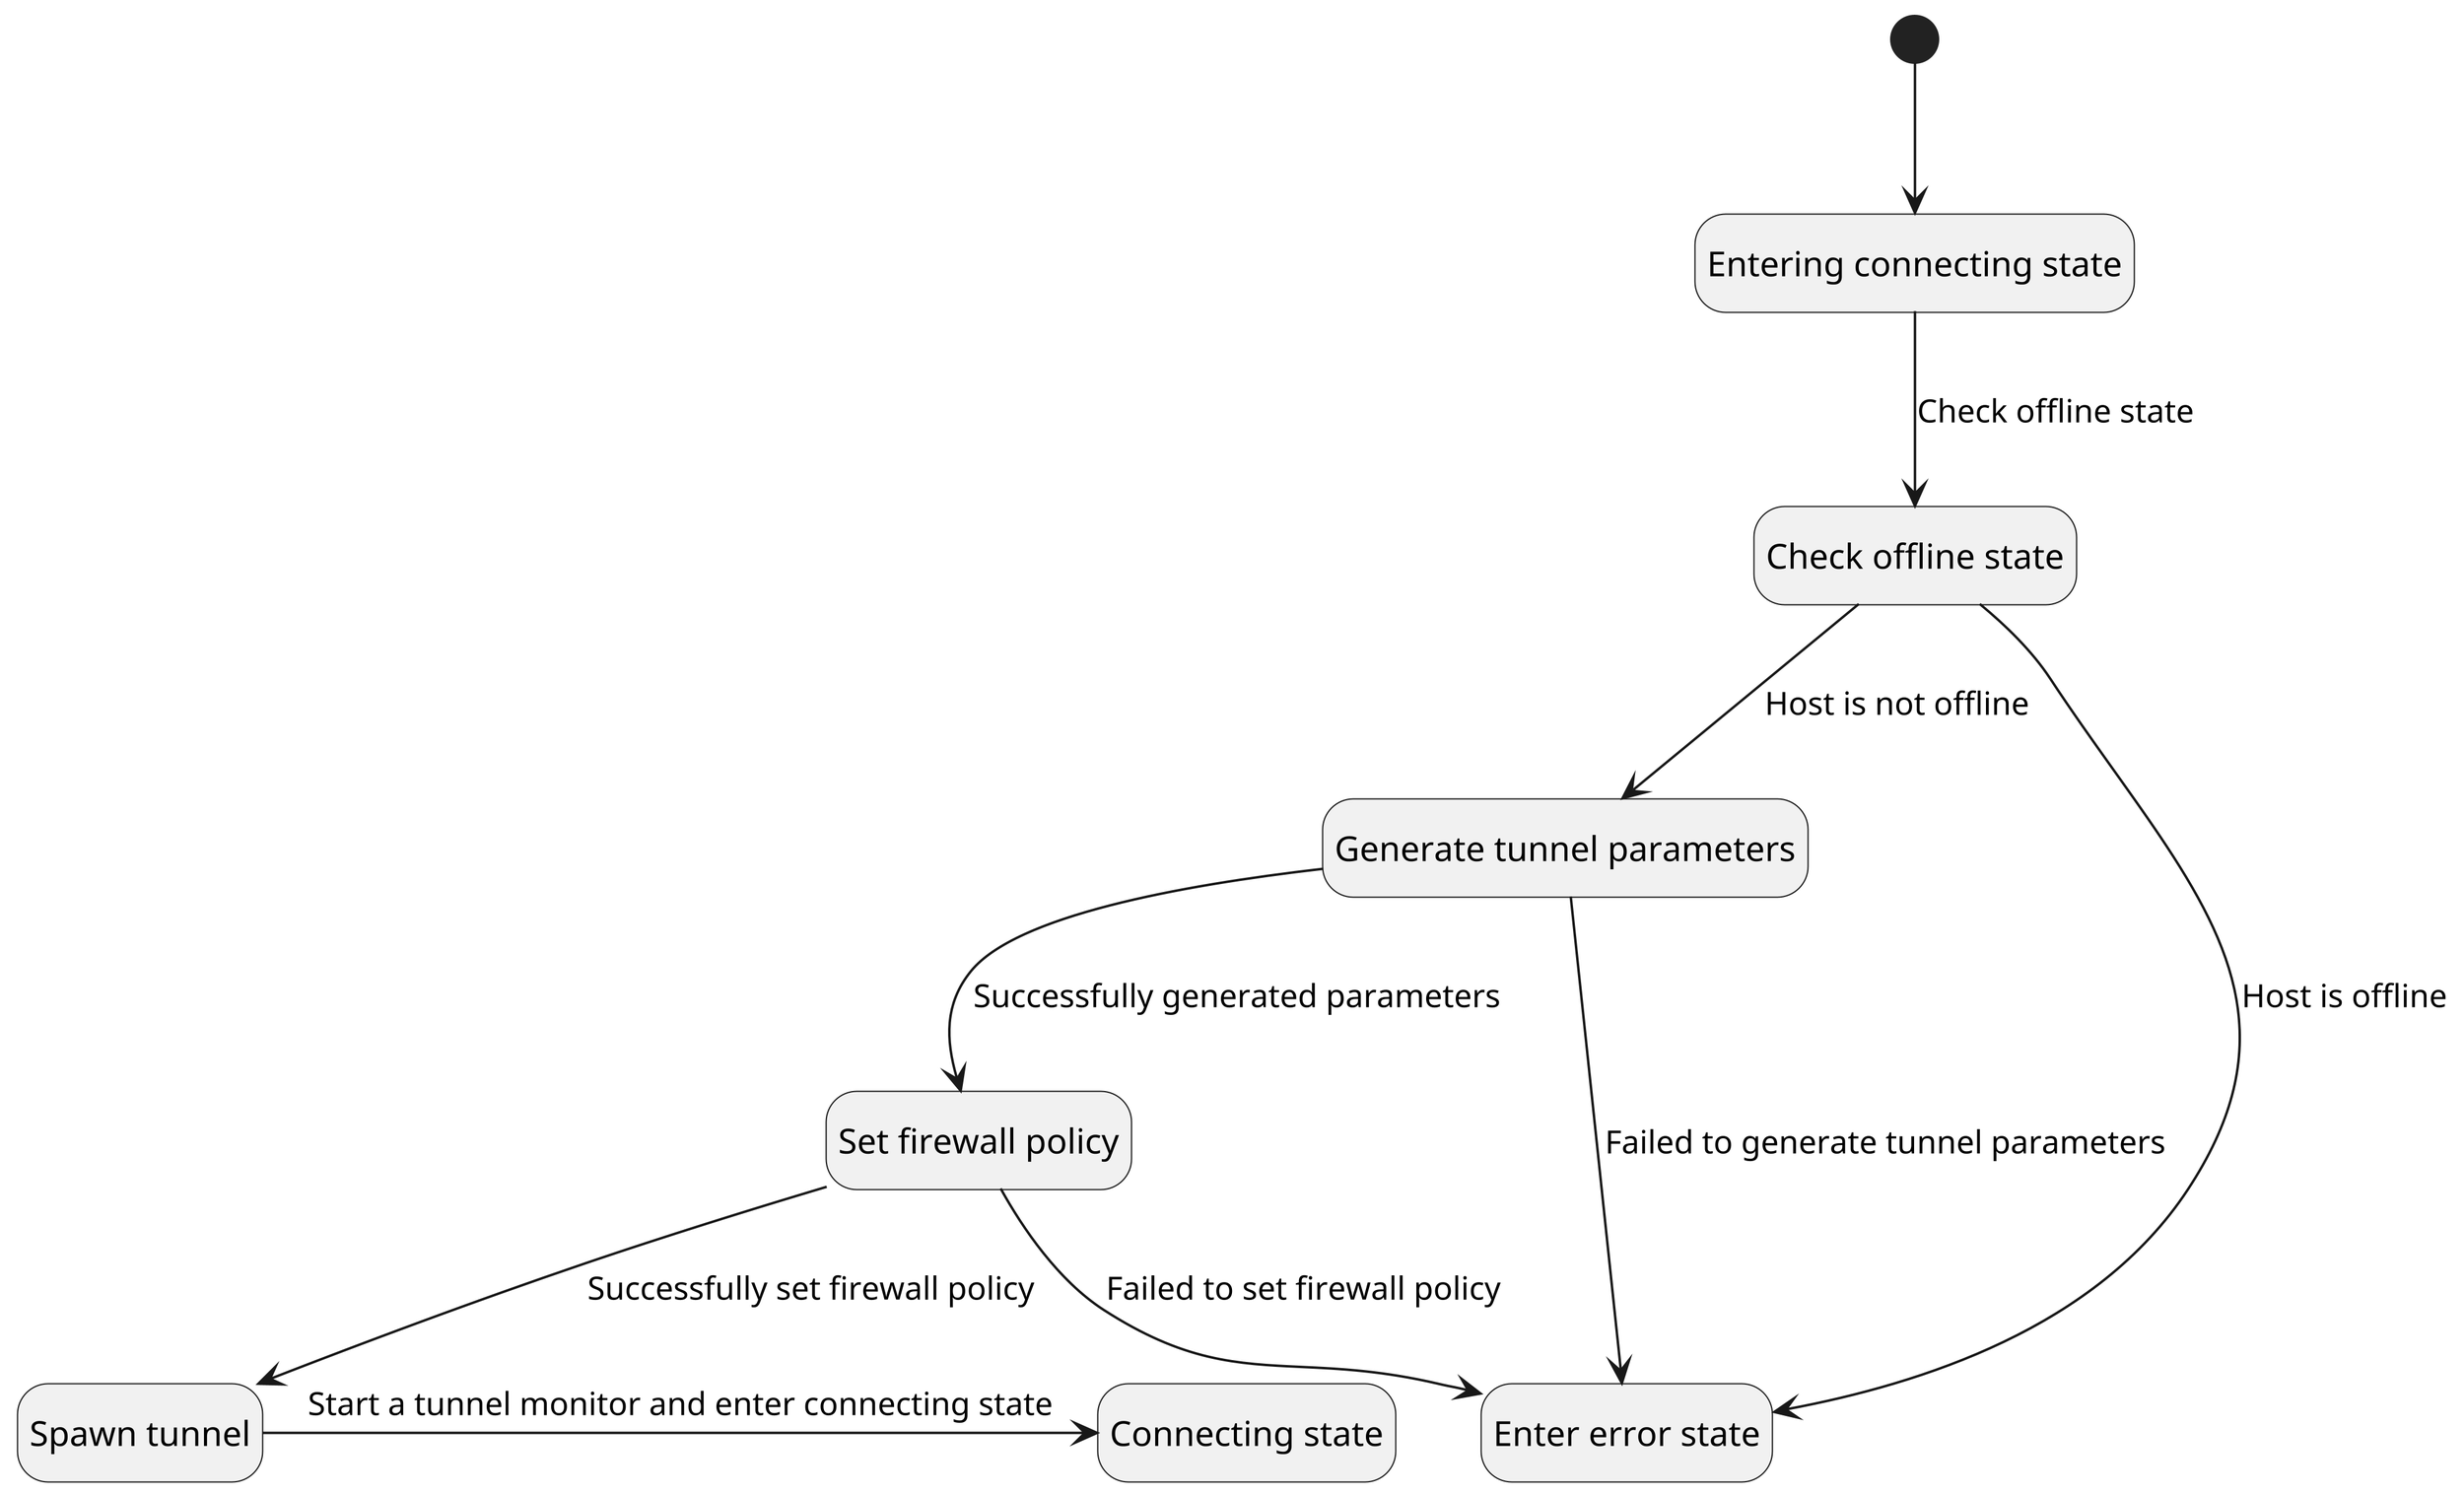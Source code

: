 @startuml
hide empty description
scale 800

state "Entering connecting state" as enter_connecting
state "Check offline state" as offline
state "Generate tunnel parameters" as ask_gen_parameters
state "Set firewall policy" as set_firewall
state "Spawn tunnel" as spawn_tunnel
state "Connecting state" as connecting_state
state "Enter error state" as enter_error

[*] --> enter_connecting
enter_connecting --> offline : Check offline state
offline --> ask_gen_parameters : Host is not offline
offline --> enter_error : Host is offline
ask_gen_parameters --> set_firewall : Successfully generated parameters
ask_gen_parameters --> enter_error : Failed to generate tunnel parameters
set_firewall --> spawn_tunnel : Successfully set firewall policy
set_firewall --> enter_error : Failed to set firewall policy
spawn_tunnel -> connecting_state : Start a tunnel monitor and enter connecting state


@enduml

state "Starting a tunnel"
